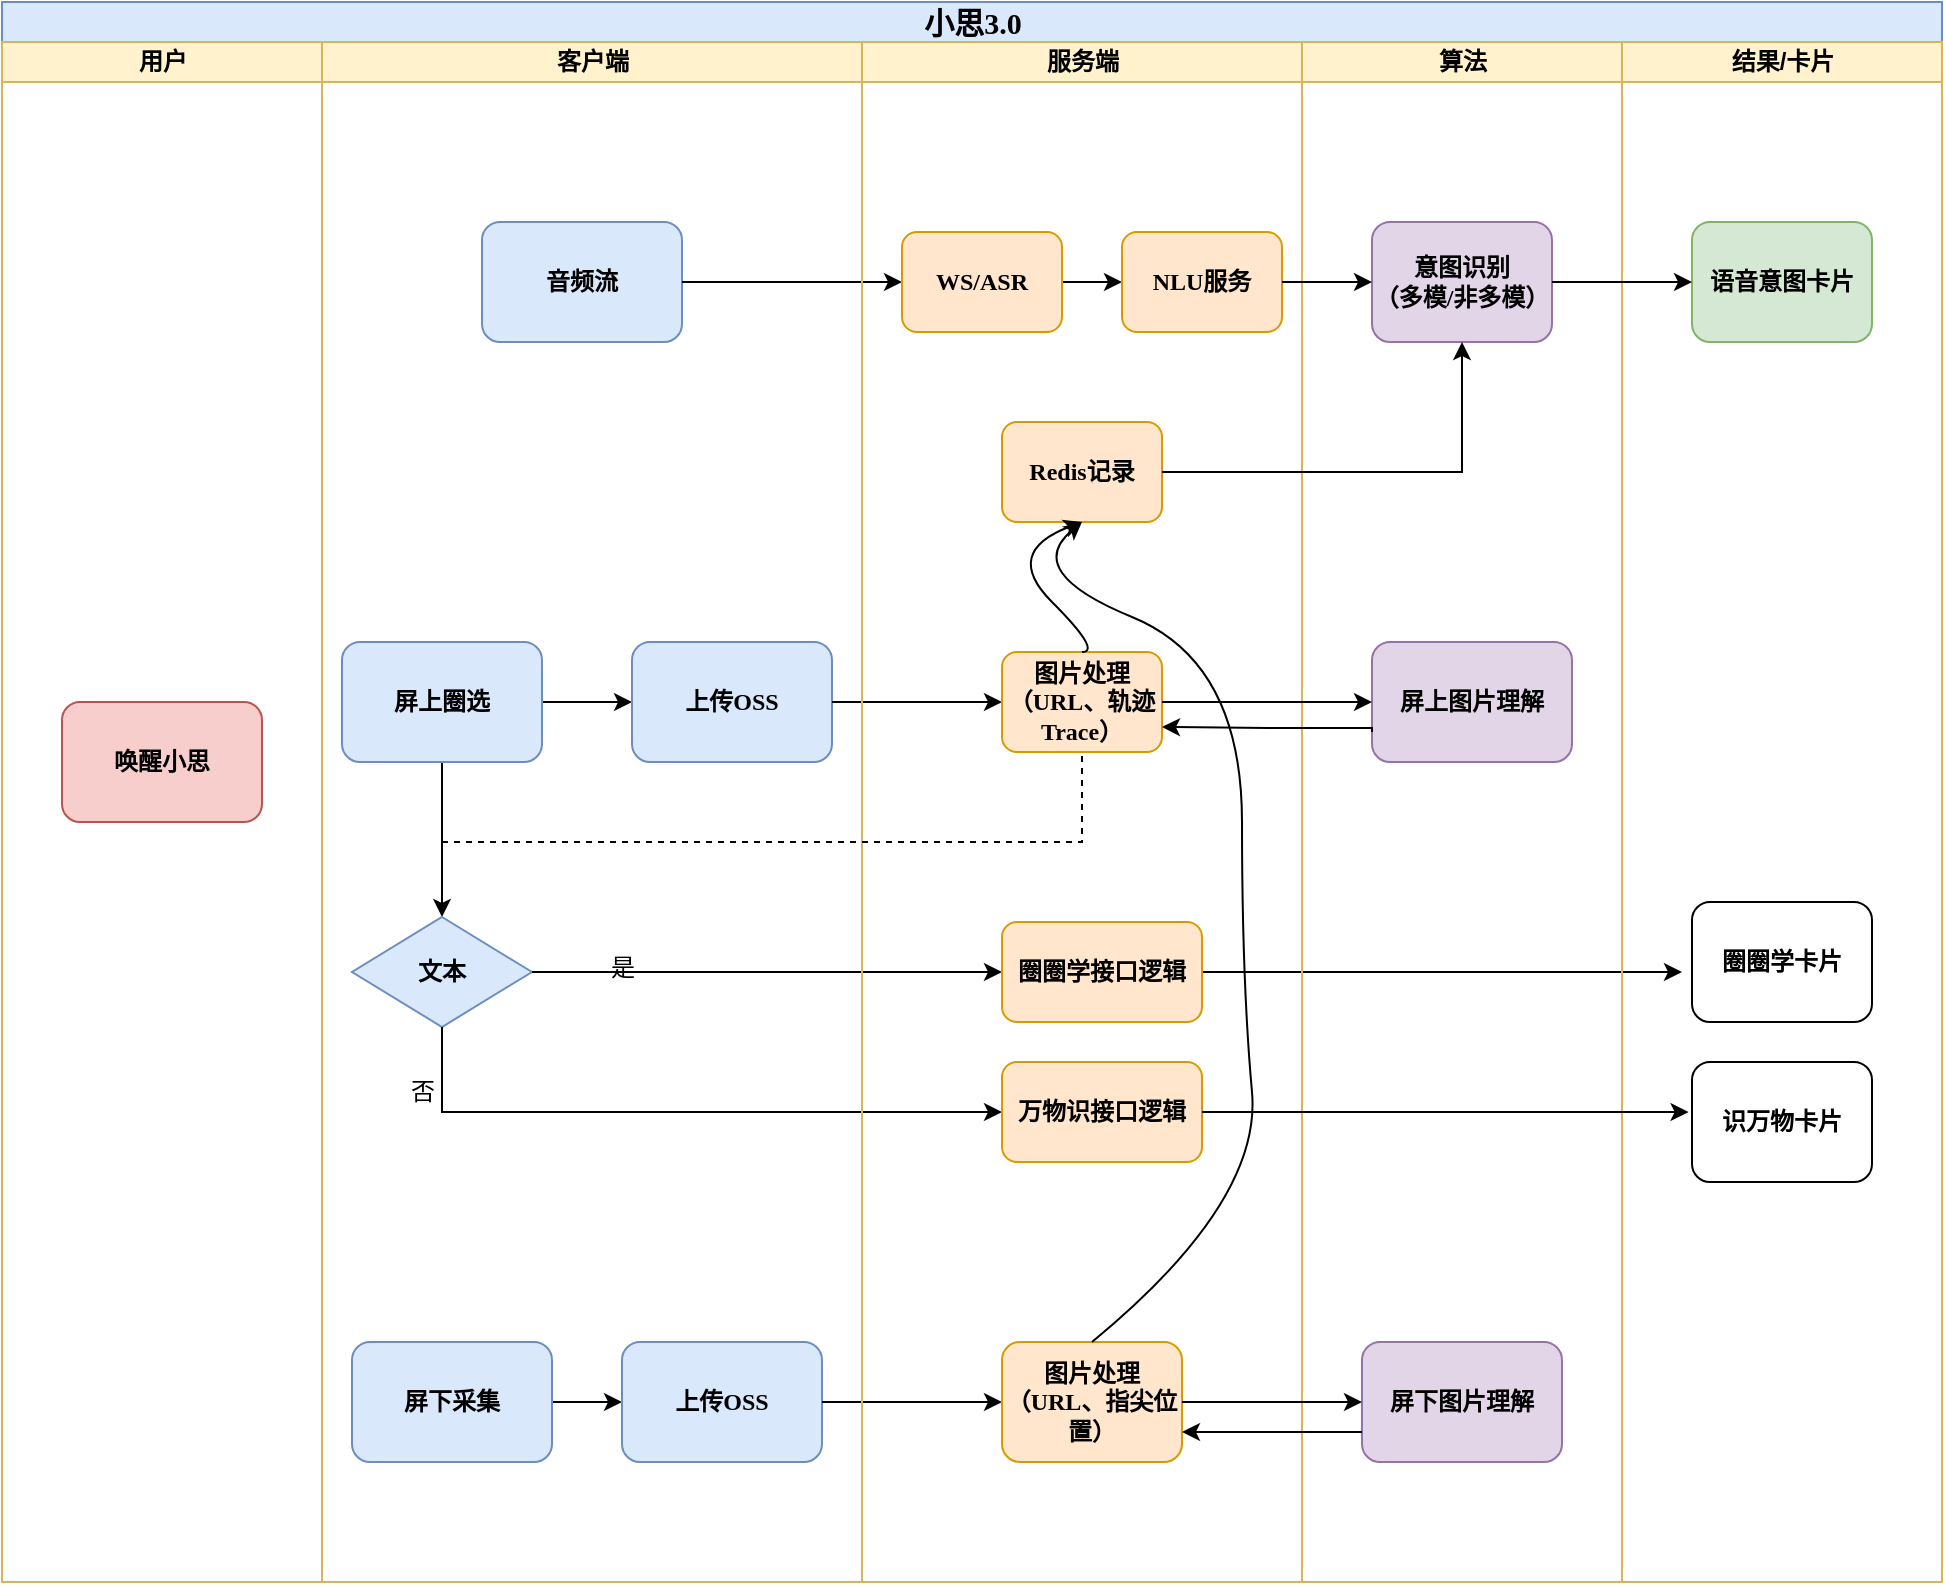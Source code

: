 <mxfile version="26.2.5">
  <diagram name="Page-1" id="74e2e168-ea6b-b213-b513-2b3c1d86103e">
    <mxGraphModel dx="1334" dy="764" grid="1" gridSize="10" guides="1" tooltips="1" connect="1" arrows="1" fold="1" page="1" pageScale="1" pageWidth="1100" pageHeight="850" background="none" math="0" shadow="0">
      <root>
        <mxCell id="0" />
        <mxCell id="1" parent="0" />
        <mxCell id="77e6c97f196da883-1" value="&lt;font style=&quot;vertical-align: inherit;&quot;&gt;&lt;font style=&quot;vertical-align: inherit;&quot;&gt;&lt;font style=&quot;vertical-align: inherit;&quot;&gt;&lt;font style=&quot;vertical-align: inherit; font-size: 15px;&quot;&gt;小思3.0&lt;/font&gt;&lt;/font&gt;&lt;/font&gt;&lt;/font&gt;" style="swimlane;html=1;childLayout=stackLayout;startSize=20;rounded=0;shadow=0;labelBackgroundColor=none;strokeWidth=1;fontFamily=Verdana;fontSize=8;align=center;fillColor=#dae8fc;strokeColor=#6c8ebf;" parent="1" vertex="1">
          <mxGeometry x="490" y="110" width="970" height="790" as="geometry" />
        </mxCell>
        <mxCell id="77e6c97f196da883-2" value="用户" style="swimlane;html=1;startSize=20;fillColor=#fff2cc;strokeColor=#d6b656;" parent="77e6c97f196da883-1" vertex="1">
          <mxGeometry y="20" width="160" height="770" as="geometry" />
        </mxCell>
        <mxCell id="77e6c97f196da883-8" value="&lt;h5&gt;&lt;font style=&quot;font-size: 12px;&quot;&gt;唤醒小思&lt;/font&gt;&lt;/h5&gt;" style="rounded=1;whiteSpace=wrap;html=1;shadow=0;labelBackgroundColor=none;strokeWidth=1;fontFamily=Verdana;fontSize=8;align=center;fillColor=#f8cecc;strokeColor=#b85450;" parent="77e6c97f196da883-2" vertex="1">
          <mxGeometry x="30" y="330" width="100" height="60" as="geometry" />
        </mxCell>
        <mxCell id="77e6c97f196da883-3" value="&lt;font style=&quot;vertical-align: inherit;&quot;&gt;&lt;font style=&quot;vertical-align: inherit;&quot;&gt;客户端&lt;/font&gt;&lt;/font&gt;" style="swimlane;html=1;startSize=20;fillColor=#fff2cc;strokeColor=#d6b656;" parent="77e6c97f196da883-1" vertex="1">
          <mxGeometry x="160" y="20" width="270" height="770" as="geometry" />
        </mxCell>
        <mxCell id="77e6c97f196da883-11" value="&lt;font style=&quot;font-size: 12px;&quot;&gt;&lt;b&gt;音频流&lt;/b&gt;&lt;/font&gt;" style="rounded=1;whiteSpace=wrap;html=1;shadow=0;labelBackgroundColor=none;strokeWidth=1;fontFamily=Verdana;fontSize=8;align=center;fillColor=#dae8fc;strokeColor=#6c8ebf;" parent="77e6c97f196da883-3" vertex="1">
          <mxGeometry x="80" y="90" width="100" height="60" as="geometry" />
        </mxCell>
        <mxCell id="G_6xMhnmnGoEigzbTef8-24" style="edgeStyle=orthogonalEdgeStyle;rounded=0;orthogonalLoop=1;jettySize=auto;html=1;entryX=0;entryY=0.5;entryDx=0;entryDy=0;" parent="77e6c97f196da883-3" source="G_6xMhnmnGoEigzbTef8-14" target="G_6xMhnmnGoEigzbTef8-19" edge="1">
          <mxGeometry relative="1" as="geometry" />
        </mxCell>
        <mxCell id="G_6xMhnmnGoEigzbTef8-25" style="edgeStyle=orthogonalEdgeStyle;rounded=0;orthogonalLoop=1;jettySize=auto;html=1;entryX=0.5;entryY=0;entryDx=0;entryDy=0;" parent="77e6c97f196da883-3" source="G_6xMhnmnGoEigzbTef8-14" target="G_6xMhnmnGoEigzbTef8-17" edge="1">
          <mxGeometry relative="1" as="geometry" />
        </mxCell>
        <mxCell id="G_6xMhnmnGoEigzbTef8-14" value="&lt;h5&gt;&lt;span style=&quot;font-size: 12px;&quot;&gt;屏上圈选&lt;/span&gt;&lt;/h5&gt;" style="rounded=1;whiteSpace=wrap;html=1;shadow=0;labelBackgroundColor=none;strokeWidth=1;fontFamily=Verdana;fontSize=8;align=center;fillColor=#dae8fc;strokeColor=#6c8ebf;" parent="77e6c97f196da883-3" vertex="1">
          <mxGeometry x="10" y="300" width="100" height="60" as="geometry" />
        </mxCell>
        <mxCell id="G_6xMhnmnGoEigzbTef8-67" style="edgeStyle=orthogonalEdgeStyle;rounded=0;orthogonalLoop=1;jettySize=auto;html=1;" parent="77e6c97f196da883-3" source="G_6xMhnmnGoEigzbTef8-15" target="G_6xMhnmnGoEigzbTef8-58" edge="1">
          <mxGeometry relative="1" as="geometry" />
        </mxCell>
        <mxCell id="G_6xMhnmnGoEigzbTef8-15" value="&lt;h5&gt;&lt;span style=&quot;font-size: 12px;&quot;&gt;屏下采集&lt;/span&gt;&lt;/h5&gt;" style="rounded=1;whiteSpace=wrap;html=1;shadow=0;labelBackgroundColor=none;strokeWidth=1;fontFamily=Verdana;fontSize=8;align=center;fillColor=#dae8fc;strokeColor=#6c8ebf;" parent="77e6c97f196da883-3" vertex="1">
          <mxGeometry x="15" y="650" width="100" height="60" as="geometry" />
        </mxCell>
        <mxCell id="G_6xMhnmnGoEigzbTef8-17" value="&lt;h5&gt;&lt;span style=&quot;font-size: 12px;&quot;&gt;文本&lt;/span&gt;&lt;/h5&gt;" style="rhombus;whiteSpace=wrap;html=1;rounded=0;shadow=0;labelBackgroundColor=none;strokeWidth=1;fontFamily=Verdana;fontSize=8;align=center;fillColor=#dae8fc;strokeColor=#6c8ebf;" parent="77e6c97f196da883-3" vertex="1">
          <mxGeometry x="15" y="437.5" width="90" height="55" as="geometry" />
        </mxCell>
        <mxCell id="G_6xMhnmnGoEigzbTef8-19" value="&lt;h5&gt;&lt;span style=&quot;font-size: 12px;&quot;&gt;上传OSS&lt;/span&gt;&lt;/h5&gt;" style="rounded=1;whiteSpace=wrap;html=1;shadow=0;labelBackgroundColor=none;strokeWidth=1;fontFamily=Verdana;fontSize=8;align=center;fillColor=#dae8fc;strokeColor=#6c8ebf;" parent="77e6c97f196da883-3" vertex="1">
          <mxGeometry x="155" y="300" width="100" height="60" as="geometry" />
        </mxCell>
        <mxCell id="G_6xMhnmnGoEigzbTef8-28" value="否" style="text;html=1;align=center;verticalAlign=middle;resizable=0;points=[];autosize=1;strokeColor=none;fillColor=none;" parent="77e6c97f196da883-3" vertex="1">
          <mxGeometry x="30" y="510" width="40" height="30" as="geometry" />
        </mxCell>
        <mxCell id="G_6xMhnmnGoEigzbTef8-58" value="&lt;h5&gt;&lt;span style=&quot;font-size: 12px;&quot;&gt;上传OSS&lt;/span&gt;&lt;/h5&gt;" style="rounded=1;whiteSpace=wrap;html=1;shadow=0;labelBackgroundColor=none;strokeWidth=1;fontFamily=Verdana;fontSize=8;align=center;fillColor=#dae8fc;strokeColor=#6c8ebf;" parent="77e6c97f196da883-3" vertex="1">
          <mxGeometry x="150" y="650" width="100" height="60" as="geometry" />
        </mxCell>
        <mxCell id="G_6xMhnmnGoEigzbTef8-26" style="edgeStyle=orthogonalEdgeStyle;rounded=0;orthogonalLoop=1;jettySize=auto;html=1;entryX=0;entryY=0.5;entryDx=0;entryDy=0;" parent="77e6c97f196da883-1" source="G_6xMhnmnGoEigzbTef8-17" target="G_6xMhnmnGoEigzbTef8-33" edge="1">
          <mxGeometry relative="1" as="geometry">
            <mxPoint x="380" y="480" as="targetPoint" />
          </mxGeometry>
        </mxCell>
        <mxCell id="G_6xMhnmnGoEigzbTef8-60" style="edgeStyle=orthogonalEdgeStyle;rounded=0;orthogonalLoop=1;jettySize=auto;html=1;entryX=0;entryY=0.5;entryDx=0;entryDy=0;" parent="77e6c97f196da883-1" source="G_6xMhnmnGoEigzbTef8-17" target="G_6xMhnmnGoEigzbTef8-57" edge="1">
          <mxGeometry relative="1" as="geometry">
            <Array as="points">
              <mxPoint x="220" y="555" />
            </Array>
          </mxGeometry>
        </mxCell>
        <mxCell id="G_6xMhnmnGoEigzbTef8-64" style="edgeStyle=orthogonalEdgeStyle;rounded=0;orthogonalLoop=1;jettySize=auto;html=1;entryX=0;entryY=0.5;entryDx=0;entryDy=0;" parent="77e6c97f196da883-1" source="77e6c97f196da883-11" target="G_6xMhnmnGoEigzbTef8-21" edge="1">
          <mxGeometry relative="1" as="geometry" />
        </mxCell>
        <mxCell id="G_6xMhnmnGoEigzbTef8-65" style="edgeStyle=orthogonalEdgeStyle;rounded=0;orthogonalLoop=1;jettySize=auto;html=1;" parent="77e6c97f196da883-1" source="G_6xMhnmnGoEigzbTef8-19" target="G_6xMhnmnGoEigzbTef8-30" edge="1">
          <mxGeometry relative="1" as="geometry" />
        </mxCell>
        <mxCell id="G_6xMhnmnGoEigzbTef8-69" style="edgeStyle=orthogonalEdgeStyle;rounded=0;orthogonalLoop=1;jettySize=auto;html=1;entryX=0;entryY=0.5;entryDx=0;entryDy=0;" parent="77e6c97f196da883-1" source="G_6xMhnmnGoEigzbTef8-58" target="G_6xMhnmnGoEigzbTef8-68" edge="1">
          <mxGeometry relative="1" as="geometry" />
        </mxCell>
        <mxCell id="77e6c97f196da883-4" value="&lt;font style=&quot;vertical-align: inherit;&quot;&gt;&lt;font style=&quot;vertical-align: inherit;&quot;&gt;服务端&lt;/font&gt;&lt;/font&gt;" style="swimlane;html=1;startSize=20;fillColor=#fff2cc;strokeColor=#d6b656;" parent="77e6c97f196da883-1" vertex="1">
          <mxGeometry x="430" y="20" width="220" height="770" as="geometry" />
        </mxCell>
        <mxCell id="G_6xMhnmnGoEigzbTef8-63" style="edgeStyle=orthogonalEdgeStyle;rounded=0;orthogonalLoop=1;jettySize=auto;html=1;entryX=0;entryY=0.5;entryDx=0;entryDy=0;" parent="77e6c97f196da883-4" source="G_6xMhnmnGoEigzbTef8-21" target="G_6xMhnmnGoEigzbTef8-22" edge="1">
          <mxGeometry relative="1" as="geometry" />
        </mxCell>
        <mxCell id="G_6xMhnmnGoEigzbTef8-21" value="&lt;span style=&quot;font-size: 12px;&quot;&gt;&lt;b&gt;WS/ASR&lt;/b&gt;&lt;/span&gt;" style="rounded=1;whiteSpace=wrap;html=1;shadow=0;labelBackgroundColor=none;strokeWidth=1;fontFamily=Verdana;fontSize=8;align=center;fillColor=#ffe6cc;strokeColor=#d79b00;" parent="77e6c97f196da883-4" vertex="1">
          <mxGeometry x="20" y="95" width="80" height="50" as="geometry" />
        </mxCell>
        <mxCell id="G_6xMhnmnGoEigzbTef8-22" value="&lt;span style=&quot;font-size: 12px;&quot;&gt;&lt;b&gt;NLU服务&lt;/b&gt;&lt;/span&gt;" style="rounded=1;whiteSpace=wrap;html=1;shadow=0;labelBackgroundColor=none;strokeWidth=1;fontFamily=Verdana;fontSize=8;align=center;fillColor=#ffe6cc;strokeColor=#d79b00;" parent="77e6c97f196da883-4" vertex="1">
          <mxGeometry x="130" y="95" width="80" height="50" as="geometry" />
        </mxCell>
        <mxCell id="G_6xMhnmnGoEigzbTef8-23" value="&lt;span style=&quot;font-size: 12px;&quot;&gt;&lt;b&gt;Redis记录&lt;/b&gt;&lt;/span&gt;" style="rounded=1;whiteSpace=wrap;html=1;shadow=0;labelBackgroundColor=none;strokeWidth=1;fontFamily=Verdana;fontSize=8;align=center;fillColor=#ffe6cc;strokeColor=#d79b00;" parent="77e6c97f196da883-4" vertex="1">
          <mxGeometry x="70" y="190" width="80" height="50" as="geometry" />
        </mxCell>
        <mxCell id="G_6xMhnmnGoEigzbTef8-30" value="&lt;span style=&quot;font-size: 12px;&quot;&gt;&lt;b&gt;图片处理&lt;br&gt;（URL、轨迹Trace）&lt;/b&gt;&lt;/span&gt;" style="rounded=1;whiteSpace=wrap;html=1;shadow=0;labelBackgroundColor=none;strokeWidth=1;fontFamily=Verdana;fontSize=8;align=center;fillColor=#ffe6cc;strokeColor=#d79b00;" parent="77e6c97f196da883-4" vertex="1">
          <mxGeometry x="70" y="305" width="80" height="50" as="geometry" />
        </mxCell>
        <mxCell id="G_6xMhnmnGoEigzbTef8-32" value="" style="endArrow=none;dashed=1;html=1;rounded=0;entryX=0.5;entryY=1;entryDx=0;entryDy=0;" parent="77e6c97f196da883-4" target="G_6xMhnmnGoEigzbTef8-30" edge="1">
          <mxGeometry width="50" height="50" relative="1" as="geometry">
            <mxPoint x="-210" y="400" as="sourcePoint" />
            <mxPoint x="120" y="360" as="targetPoint" />
            <Array as="points">
              <mxPoint x="110" y="400" />
            </Array>
          </mxGeometry>
        </mxCell>
        <mxCell id="G_6xMhnmnGoEigzbTef8-134" style="edgeStyle=orthogonalEdgeStyle;rounded=0;orthogonalLoop=1;jettySize=auto;html=1;" parent="77e6c97f196da883-4" source="G_6xMhnmnGoEigzbTef8-33" edge="1">
          <mxGeometry relative="1" as="geometry">
            <mxPoint x="410" y="465" as="targetPoint" />
          </mxGeometry>
        </mxCell>
        <mxCell id="G_6xMhnmnGoEigzbTef8-33" value="&lt;span style=&quot;font-size: 12px;&quot;&gt;&lt;b&gt;圈圈学接口逻辑&lt;/b&gt;&lt;/span&gt;" style="rounded=1;whiteSpace=wrap;html=1;shadow=0;labelBackgroundColor=none;strokeWidth=1;fontFamily=Verdana;fontSize=8;align=center;fillColor=#ffe6cc;strokeColor=#d79b00;" parent="77e6c97f196da883-4" vertex="1">
          <mxGeometry x="70" y="440" width="100" height="50" as="geometry" />
        </mxCell>
        <mxCell id="G_6xMhnmnGoEigzbTef8-57" value="&lt;span style=&quot;font-size: 12px;&quot;&gt;&lt;b&gt;万物识接口逻辑&lt;/b&gt;&lt;/span&gt;" style="rounded=1;whiteSpace=wrap;html=1;shadow=0;labelBackgroundColor=none;strokeWidth=1;fontFamily=Verdana;fontSize=8;align=center;fillColor=#ffe6cc;strokeColor=#d79b00;" parent="77e6c97f196da883-4" vertex="1">
          <mxGeometry x="70" y="510" width="100" height="50" as="geometry" />
        </mxCell>
        <mxCell id="G_6xMhnmnGoEigzbTef8-68" value="&lt;span style=&quot;font-size: 12px;&quot;&gt;&lt;b&gt;图片处理&lt;br&gt;（URL、指尖位置）&lt;/b&gt;&lt;/span&gt;" style="rounded=1;whiteSpace=wrap;html=1;shadow=0;labelBackgroundColor=none;strokeWidth=1;fontFamily=Verdana;fontSize=8;align=center;fillColor=#ffe6cc;strokeColor=#d79b00;" parent="77e6c97f196da883-4" vertex="1">
          <mxGeometry x="70" y="650" width="90" height="60" as="geometry" />
        </mxCell>
        <mxCell id="G_6xMhnmnGoEigzbTef8-72" value="" style="curved=1;endArrow=classic;html=1;rounded=0;entryX=0.5;entryY=1;entryDx=0;entryDy=0;" parent="77e6c97f196da883-4" target="G_6xMhnmnGoEigzbTef8-23" edge="1">
          <mxGeometry width="50" height="50" relative="1" as="geometry">
            <mxPoint x="110" y="305" as="sourcePoint" />
            <mxPoint x="120" y="255" as="targetPoint" />
            <Array as="points">
              <mxPoint x="120" y="305" />
              <mxPoint x="70" y="255" />
            </Array>
          </mxGeometry>
        </mxCell>
        <mxCell id="G_6xMhnmnGoEigzbTef8-73" value="" style="curved=1;endArrow=classic;html=1;rounded=0;exitX=0.5;exitY=0;exitDx=0;exitDy=0;" parent="77e6c97f196da883-4" source="G_6xMhnmnGoEigzbTef8-68" edge="1">
          <mxGeometry width="50" height="50" relative="1" as="geometry">
            <mxPoint x="120" y="315" as="sourcePoint" />
            <mxPoint x="110" y="240" as="targetPoint" />
            <Array as="points">
              <mxPoint x="200" y="580" />
              <mxPoint x="190" y="470" />
              <mxPoint x="190" y="310" />
              <mxPoint x="80" y="265" />
            </Array>
          </mxGeometry>
        </mxCell>
        <mxCell id="G_6xMhnmnGoEigzbTef8-5" value="算法" style="swimlane;html=1;startSize=20;fillColor=#fff2cc;strokeColor=#d6b656;" parent="77e6c97f196da883-1" vertex="1">
          <mxGeometry x="650" y="20" width="160" height="770" as="geometry" />
        </mxCell>
        <mxCell id="G_6xMhnmnGoEigzbTef8-9" value="&lt;h5&gt;&lt;span style=&quot;font-size: 12px;&quot;&gt;屏下图片理解&lt;/span&gt;&lt;/h5&gt;" style="rounded=1;whiteSpace=wrap;html=1;shadow=0;labelBackgroundColor=none;strokeWidth=1;fontFamily=Verdana;fontSize=8;align=center;fillColor=#e1d5e7;strokeColor=#9673a6;" parent="G_6xMhnmnGoEigzbTef8-5" vertex="1">
          <mxGeometry x="30" y="650" width="100" height="60" as="geometry" />
        </mxCell>
        <mxCell id="G_6xMhnmnGoEigzbTef8-74" value="&lt;h5&gt;&lt;span style=&quot;font-size: 12px;&quot;&gt;屏上图片理解&lt;/span&gt;&lt;/h5&gt;" style="rounded=1;whiteSpace=wrap;html=1;shadow=0;labelBackgroundColor=none;strokeWidth=1;fontFamily=Verdana;fontSize=8;align=center;fillColor=#e1d5e7;strokeColor=#9673a6;" parent="G_6xMhnmnGoEigzbTef8-5" vertex="1">
          <mxGeometry x="35" y="300" width="100" height="60" as="geometry" />
        </mxCell>
        <mxCell id="G_6xMhnmnGoEigzbTef8-75" value="&lt;span style=&quot;font-size: 12px;&quot;&gt;&lt;b&gt;意图识别&lt;br&gt;（多模/非多模&lt;/b&gt;&lt;/span&gt;&lt;b style=&quot;font-size: 12px; background-color: transparent; color: light-dark(rgb(0, 0, 0), rgb(255, 255, 255));&quot;&gt;）&lt;/b&gt;" style="rounded=1;whiteSpace=wrap;html=1;shadow=0;labelBackgroundColor=none;strokeWidth=1;fontFamily=Verdana;fontSize=8;align=center;fillColor=#e1d5e7;strokeColor=#9673a6;" parent="G_6xMhnmnGoEigzbTef8-5" vertex="1">
          <mxGeometry x="35" y="90" width="90" height="60" as="geometry" />
        </mxCell>
        <mxCell id="77e6c97f196da883-6" value="结果/卡片" style="swimlane;html=1;startSize=20;fillColor=#fff2cc;strokeColor=#d6b656;" parent="77e6c97f196da883-1" vertex="1">
          <mxGeometry x="810" y="20" width="160" height="770" as="geometry" />
        </mxCell>
        <mxCell id="G_6xMhnmnGoEigzbTef8-16" value="" style="edgeStyle=orthogonalEdgeStyle;rounded=0;orthogonalLoop=1;jettySize=auto;html=1;" parent="77e6c97f196da883-6" edge="1">
          <mxGeometry relative="1" as="geometry">
            <mxPoint x="80" y="460" as="targetPoint" />
          </mxGeometry>
        </mxCell>
        <mxCell id="77e6c97f196da883-37" style="edgeStyle=orthogonalEdgeStyle;rounded=1;html=1;labelBackgroundColor=none;startArrow=none;startFill=0;startSize=5;endArrow=classicThin;endFill=1;endSize=5;jettySize=auto;orthogonalLoop=1;strokeWidth=1;fontFamily=Verdana;fontSize=8" parent="77e6c97f196da883-6" edge="1">
          <mxGeometry relative="1" as="geometry">
            <mxPoint x="80" y="460" as="sourcePoint" />
          </mxGeometry>
        </mxCell>
        <mxCell id="77e6c97f196da883-38" style="edgeStyle=orthogonalEdgeStyle;rounded=1;html=1;labelBackgroundColor=none;startArrow=none;startFill=0;startSize=5;endArrow=classicThin;endFill=1;endSize=5;jettySize=auto;orthogonalLoop=1;strokeWidth=1;fontFamily=Verdana;fontSize=8" parent="77e6c97f196da883-6" edge="1">
          <mxGeometry relative="1" as="geometry">
            <mxPoint x="80" y="540" as="sourcePoint" />
          </mxGeometry>
        </mxCell>
        <mxCell id="G_6xMhnmnGoEigzbTef8-76" value="&lt;span style=&quot;font-size: 12px;&quot;&gt;&lt;b&gt;语音意图卡片&lt;/b&gt;&lt;/span&gt;" style="rounded=1;whiteSpace=wrap;html=1;shadow=0;labelBackgroundColor=none;strokeWidth=1;fontFamily=Verdana;fontSize=8;align=center;fillColor=#d5e8d4;strokeColor=#82b366;" parent="77e6c97f196da883-6" vertex="1">
          <mxGeometry x="35" y="90" width="90" height="60" as="geometry" />
        </mxCell>
        <mxCell id="G_6xMhnmnGoEigzbTef8-77" value="&lt;span style=&quot;font-size: 12px;&quot;&gt;&lt;b&gt;圈圈学卡片&lt;/b&gt;&lt;/span&gt;" style="rounded=1;whiteSpace=wrap;html=1;shadow=0;labelBackgroundColor=none;strokeWidth=1;fontFamily=Verdana;fontSize=8;align=center;" parent="77e6c97f196da883-6" vertex="1">
          <mxGeometry x="35" y="430" width="90" height="60" as="geometry" />
        </mxCell>
        <mxCell id="G_6xMhnmnGoEigzbTef8-120" value="&lt;span style=&quot;font-size: 12px;&quot;&gt;&lt;b&gt;识万物卡片&lt;/b&gt;&lt;/span&gt;" style="rounded=1;whiteSpace=wrap;html=1;shadow=0;labelBackgroundColor=none;strokeWidth=1;fontFamily=Verdana;fontSize=8;align=center;" parent="77e6c97f196da883-6" vertex="1">
          <mxGeometry x="35" y="510" width="90" height="60" as="geometry" />
        </mxCell>
        <mxCell id="G_6xMhnmnGoEigzbTef8-123" style="edgeStyle=orthogonalEdgeStyle;rounded=0;orthogonalLoop=1;jettySize=auto;html=1;entryX=0;entryY=0.5;entryDx=0;entryDy=0;" parent="77e6c97f196da883-1" source="G_6xMhnmnGoEigzbTef8-30" target="G_6xMhnmnGoEigzbTef8-74" edge="1">
          <mxGeometry relative="1" as="geometry" />
        </mxCell>
        <mxCell id="G_6xMhnmnGoEigzbTef8-124" style="edgeStyle=orthogonalEdgeStyle;rounded=0;orthogonalLoop=1;jettySize=auto;html=1;entryX=0;entryY=0.5;entryDx=0;entryDy=0;" parent="77e6c97f196da883-1" source="G_6xMhnmnGoEigzbTef8-68" target="G_6xMhnmnGoEigzbTef8-9" edge="1">
          <mxGeometry relative="1" as="geometry" />
        </mxCell>
        <mxCell id="G_6xMhnmnGoEigzbTef8-127" style="edgeStyle=orthogonalEdgeStyle;rounded=0;orthogonalLoop=1;jettySize=auto;html=1;exitX=0;exitY=0.75;exitDx=0;exitDy=0;entryX=1;entryY=0.75;entryDx=0;entryDy=0;" parent="77e6c97f196da883-1" source="G_6xMhnmnGoEigzbTef8-74" target="G_6xMhnmnGoEigzbTef8-30" edge="1">
          <mxGeometry relative="1" as="geometry">
            <Array as="points">
              <mxPoint x="685" y="363" />
              <mxPoint x="633" y="363" />
            </Array>
          </mxGeometry>
        </mxCell>
        <mxCell id="G_6xMhnmnGoEigzbTef8-129" style="edgeStyle=orthogonalEdgeStyle;rounded=0;orthogonalLoop=1;jettySize=auto;html=1;exitX=0;exitY=0.75;exitDx=0;exitDy=0;entryX=1;entryY=0.75;entryDx=0;entryDy=0;" parent="77e6c97f196da883-1" source="G_6xMhnmnGoEigzbTef8-9" target="G_6xMhnmnGoEigzbTef8-68" edge="1">
          <mxGeometry relative="1" as="geometry" />
        </mxCell>
        <mxCell id="G_6xMhnmnGoEigzbTef8-130" style="edgeStyle=orthogonalEdgeStyle;rounded=0;orthogonalLoop=1;jettySize=auto;html=1;entryX=0;entryY=0.5;entryDx=0;entryDy=0;" parent="77e6c97f196da883-1" source="G_6xMhnmnGoEigzbTef8-22" target="G_6xMhnmnGoEigzbTef8-75" edge="1">
          <mxGeometry relative="1" as="geometry" />
        </mxCell>
        <mxCell id="G_6xMhnmnGoEigzbTef8-132" style="edgeStyle=orthogonalEdgeStyle;rounded=0;orthogonalLoop=1;jettySize=auto;html=1;entryX=0.5;entryY=1;entryDx=0;entryDy=0;" parent="77e6c97f196da883-1" source="G_6xMhnmnGoEigzbTef8-23" target="G_6xMhnmnGoEigzbTef8-75" edge="1">
          <mxGeometry relative="1" as="geometry" />
        </mxCell>
        <mxCell id="G_6xMhnmnGoEigzbTef8-133" style="edgeStyle=orthogonalEdgeStyle;rounded=0;orthogonalLoop=1;jettySize=auto;html=1;entryX=0;entryY=0.5;entryDx=0;entryDy=0;" parent="77e6c97f196da883-1" source="G_6xMhnmnGoEigzbTef8-75" target="G_6xMhnmnGoEigzbTef8-76" edge="1">
          <mxGeometry relative="1" as="geometry" />
        </mxCell>
        <mxCell id="G_6xMhnmnGoEigzbTef8-135" style="edgeStyle=orthogonalEdgeStyle;rounded=0;orthogonalLoop=1;jettySize=auto;html=1;entryX=-0.019;entryY=0.417;entryDx=0;entryDy=0;entryPerimeter=0;" parent="77e6c97f196da883-1" source="G_6xMhnmnGoEigzbTef8-57" target="G_6xMhnmnGoEigzbTef8-120" edge="1">
          <mxGeometry relative="1" as="geometry" />
        </mxCell>
        <mxCell id="G_6xMhnmnGoEigzbTef8-27" value="是" style="text;html=1;align=center;verticalAlign=middle;resizable=0;points=[];autosize=1;strokeColor=none;fillColor=none;" parent="1" vertex="1">
          <mxGeometry x="780" y="578" width="40" height="30" as="geometry" />
        </mxCell>
      </root>
    </mxGraphModel>
  </diagram>
</mxfile>
